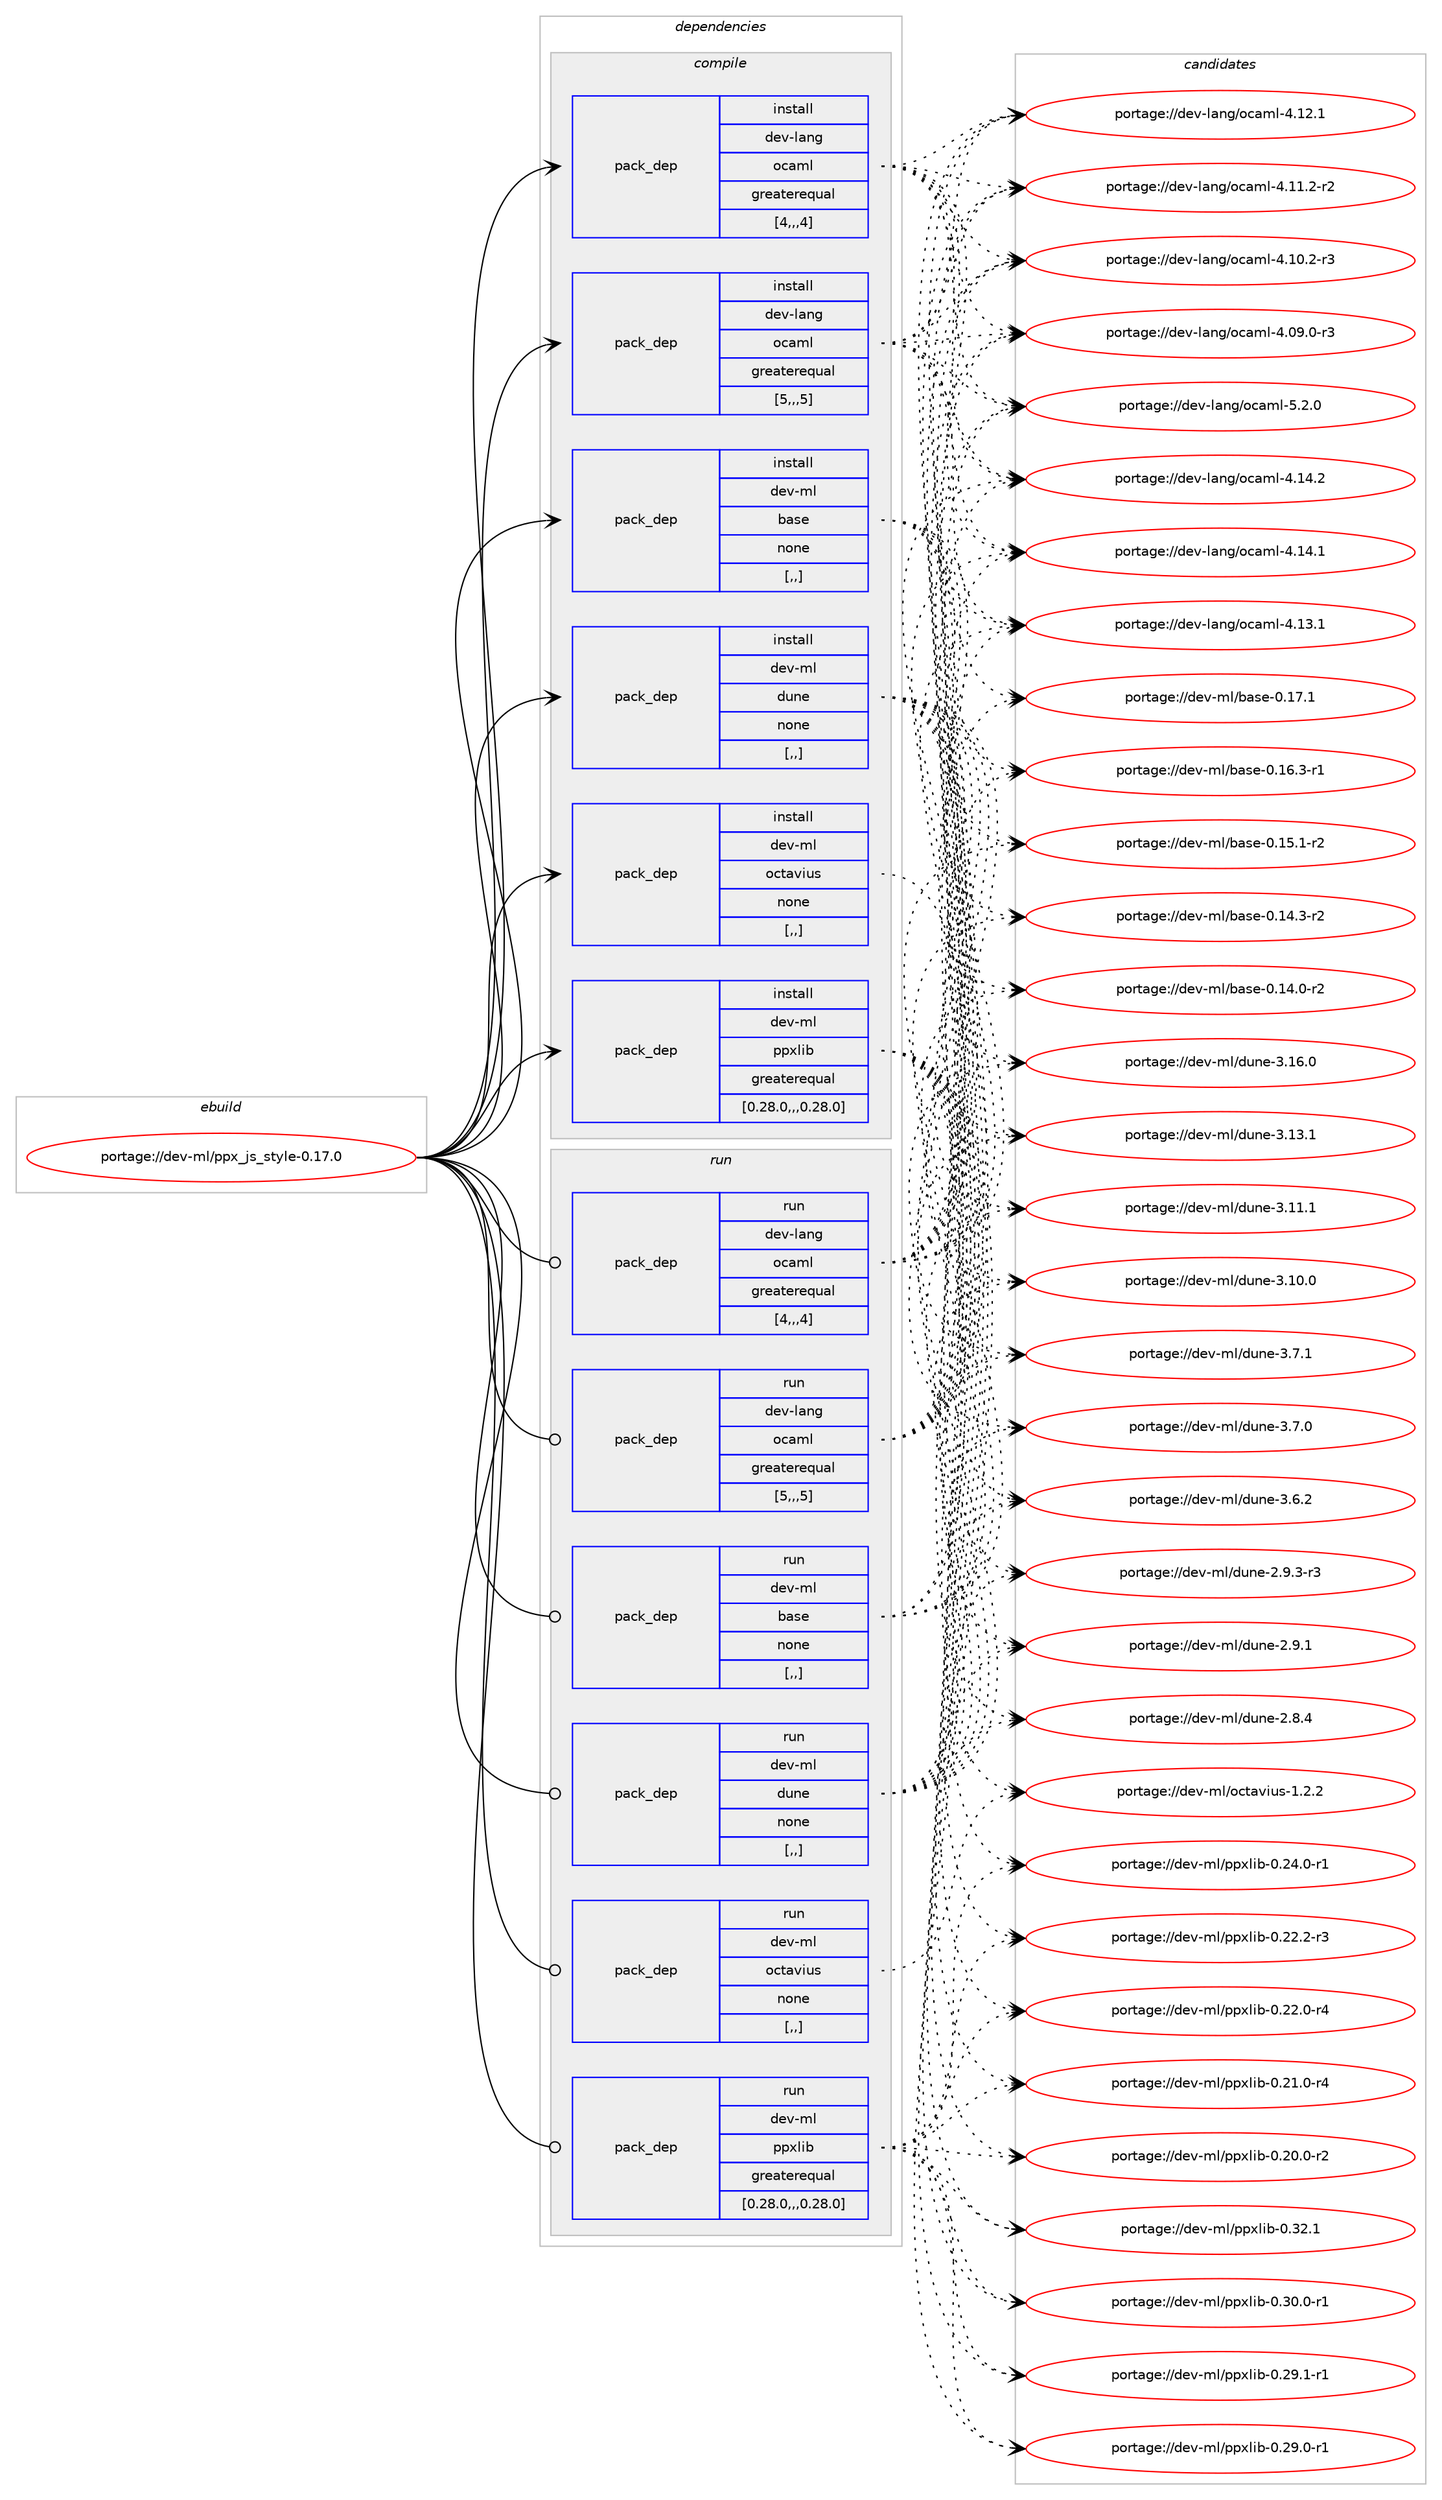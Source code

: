 digraph prolog {

# *************
# Graph options
# *************

newrank=true;
concentrate=true;
compound=true;
graph [rankdir=LR,fontname=Helvetica,fontsize=10,ranksep=1.5];#, ranksep=2.5, nodesep=0.2];
edge  [arrowhead=vee];
node  [fontname=Helvetica,fontsize=10];

# **********
# The ebuild
# **********

subgraph cluster_leftcol {
color=gray;
label=<<i>ebuild</i>>;
id [label="portage://dev-ml/ppx_js_style-0.17.0", color=red, width=4, href="../dev-ml/ppx_js_style-0.17.0.svg"];
}

# ****************
# The dependencies
# ****************

subgraph cluster_midcol {
color=gray;
label=<<i>dependencies</i>>;
subgraph cluster_compile {
fillcolor="#eeeeee";
style=filled;
label=<<i>compile</i>>;
subgraph pack92514 {
dependency123490 [label=<<TABLE BORDER="0" CELLBORDER="1" CELLSPACING="0" CELLPADDING="4" WIDTH="220"><TR><TD ROWSPAN="6" CELLPADDING="30">pack_dep</TD></TR><TR><TD WIDTH="110">install</TD></TR><TR><TD>dev-lang</TD></TR><TR><TD>ocaml</TD></TR><TR><TD>greaterequal</TD></TR><TR><TD>[4,,,4]</TD></TR></TABLE>>, shape=none, color=blue];
}
id:e -> dependency123490:w [weight=20,style="solid",arrowhead="vee"];
subgraph pack92515 {
dependency123491 [label=<<TABLE BORDER="0" CELLBORDER="1" CELLSPACING="0" CELLPADDING="4" WIDTH="220"><TR><TD ROWSPAN="6" CELLPADDING="30">pack_dep</TD></TR><TR><TD WIDTH="110">install</TD></TR><TR><TD>dev-lang</TD></TR><TR><TD>ocaml</TD></TR><TR><TD>greaterequal</TD></TR><TR><TD>[5,,,5]</TD></TR></TABLE>>, shape=none, color=blue];
}
id:e -> dependency123491:w [weight=20,style="solid",arrowhead="vee"];
subgraph pack92516 {
dependency123492 [label=<<TABLE BORDER="0" CELLBORDER="1" CELLSPACING="0" CELLPADDING="4" WIDTH="220"><TR><TD ROWSPAN="6" CELLPADDING="30">pack_dep</TD></TR><TR><TD WIDTH="110">install</TD></TR><TR><TD>dev-ml</TD></TR><TR><TD>base</TD></TR><TR><TD>none</TD></TR><TR><TD>[,,]</TD></TR></TABLE>>, shape=none, color=blue];
}
id:e -> dependency123492:w [weight=20,style="solid",arrowhead="vee"];
subgraph pack92517 {
dependency123493 [label=<<TABLE BORDER="0" CELLBORDER="1" CELLSPACING="0" CELLPADDING="4" WIDTH="220"><TR><TD ROWSPAN="6" CELLPADDING="30">pack_dep</TD></TR><TR><TD WIDTH="110">install</TD></TR><TR><TD>dev-ml</TD></TR><TR><TD>dune</TD></TR><TR><TD>none</TD></TR><TR><TD>[,,]</TD></TR></TABLE>>, shape=none, color=blue];
}
id:e -> dependency123493:w [weight=20,style="solid",arrowhead="vee"];
subgraph pack92518 {
dependency123494 [label=<<TABLE BORDER="0" CELLBORDER="1" CELLSPACING="0" CELLPADDING="4" WIDTH="220"><TR><TD ROWSPAN="6" CELLPADDING="30">pack_dep</TD></TR><TR><TD WIDTH="110">install</TD></TR><TR><TD>dev-ml</TD></TR><TR><TD>octavius</TD></TR><TR><TD>none</TD></TR><TR><TD>[,,]</TD></TR></TABLE>>, shape=none, color=blue];
}
id:e -> dependency123494:w [weight=20,style="solid",arrowhead="vee"];
subgraph pack92519 {
dependency123495 [label=<<TABLE BORDER="0" CELLBORDER="1" CELLSPACING="0" CELLPADDING="4" WIDTH="220"><TR><TD ROWSPAN="6" CELLPADDING="30">pack_dep</TD></TR><TR><TD WIDTH="110">install</TD></TR><TR><TD>dev-ml</TD></TR><TR><TD>ppxlib</TD></TR><TR><TD>greaterequal</TD></TR><TR><TD>[0.28.0,,,0.28.0]</TD></TR></TABLE>>, shape=none, color=blue];
}
id:e -> dependency123495:w [weight=20,style="solid",arrowhead="vee"];
}
subgraph cluster_compileandrun {
fillcolor="#eeeeee";
style=filled;
label=<<i>compile and run</i>>;
}
subgraph cluster_run {
fillcolor="#eeeeee";
style=filled;
label=<<i>run</i>>;
subgraph pack92520 {
dependency123496 [label=<<TABLE BORDER="0" CELLBORDER="1" CELLSPACING="0" CELLPADDING="4" WIDTH="220"><TR><TD ROWSPAN="6" CELLPADDING="30">pack_dep</TD></TR><TR><TD WIDTH="110">run</TD></TR><TR><TD>dev-lang</TD></TR><TR><TD>ocaml</TD></TR><TR><TD>greaterequal</TD></TR><TR><TD>[4,,,4]</TD></TR></TABLE>>, shape=none, color=blue];
}
id:e -> dependency123496:w [weight=20,style="solid",arrowhead="odot"];
subgraph pack92521 {
dependency123497 [label=<<TABLE BORDER="0" CELLBORDER="1" CELLSPACING="0" CELLPADDING="4" WIDTH="220"><TR><TD ROWSPAN="6" CELLPADDING="30">pack_dep</TD></TR><TR><TD WIDTH="110">run</TD></TR><TR><TD>dev-lang</TD></TR><TR><TD>ocaml</TD></TR><TR><TD>greaterequal</TD></TR><TR><TD>[5,,,5]</TD></TR></TABLE>>, shape=none, color=blue];
}
id:e -> dependency123497:w [weight=20,style="solid",arrowhead="odot"];
subgraph pack92522 {
dependency123498 [label=<<TABLE BORDER="0" CELLBORDER="1" CELLSPACING="0" CELLPADDING="4" WIDTH="220"><TR><TD ROWSPAN="6" CELLPADDING="30">pack_dep</TD></TR><TR><TD WIDTH="110">run</TD></TR><TR><TD>dev-ml</TD></TR><TR><TD>base</TD></TR><TR><TD>none</TD></TR><TR><TD>[,,]</TD></TR></TABLE>>, shape=none, color=blue];
}
id:e -> dependency123498:w [weight=20,style="solid",arrowhead="odot"];
subgraph pack92523 {
dependency123499 [label=<<TABLE BORDER="0" CELLBORDER="1" CELLSPACING="0" CELLPADDING="4" WIDTH="220"><TR><TD ROWSPAN="6" CELLPADDING="30">pack_dep</TD></TR><TR><TD WIDTH="110">run</TD></TR><TR><TD>dev-ml</TD></TR><TR><TD>dune</TD></TR><TR><TD>none</TD></TR><TR><TD>[,,]</TD></TR></TABLE>>, shape=none, color=blue];
}
id:e -> dependency123499:w [weight=20,style="solid",arrowhead="odot"];
subgraph pack92524 {
dependency123500 [label=<<TABLE BORDER="0" CELLBORDER="1" CELLSPACING="0" CELLPADDING="4" WIDTH="220"><TR><TD ROWSPAN="6" CELLPADDING="30">pack_dep</TD></TR><TR><TD WIDTH="110">run</TD></TR><TR><TD>dev-ml</TD></TR><TR><TD>octavius</TD></TR><TR><TD>none</TD></TR><TR><TD>[,,]</TD></TR></TABLE>>, shape=none, color=blue];
}
id:e -> dependency123500:w [weight=20,style="solid",arrowhead="odot"];
subgraph pack92525 {
dependency123501 [label=<<TABLE BORDER="0" CELLBORDER="1" CELLSPACING="0" CELLPADDING="4" WIDTH="220"><TR><TD ROWSPAN="6" CELLPADDING="30">pack_dep</TD></TR><TR><TD WIDTH="110">run</TD></TR><TR><TD>dev-ml</TD></TR><TR><TD>ppxlib</TD></TR><TR><TD>greaterequal</TD></TR><TR><TD>[0.28.0,,,0.28.0]</TD></TR></TABLE>>, shape=none, color=blue];
}
id:e -> dependency123501:w [weight=20,style="solid",arrowhead="odot"];
}
}

# **************
# The candidates
# **************

subgraph cluster_choices {
rank=same;
color=gray;
label=<<i>candidates</i>>;

subgraph choice92514 {
color=black;
nodesep=1;
choice1001011184510897110103471119997109108455346504648 [label="portage://dev-lang/ocaml-5.2.0", color=red, width=4,href="../dev-lang/ocaml-5.2.0.svg"];
choice100101118451089711010347111999710910845524649524650 [label="portage://dev-lang/ocaml-4.14.2", color=red, width=4,href="../dev-lang/ocaml-4.14.2.svg"];
choice100101118451089711010347111999710910845524649524649 [label="portage://dev-lang/ocaml-4.14.1", color=red, width=4,href="../dev-lang/ocaml-4.14.1.svg"];
choice100101118451089711010347111999710910845524649514649 [label="portage://dev-lang/ocaml-4.13.1", color=red, width=4,href="../dev-lang/ocaml-4.13.1.svg"];
choice100101118451089711010347111999710910845524649504649 [label="portage://dev-lang/ocaml-4.12.1", color=red, width=4,href="../dev-lang/ocaml-4.12.1.svg"];
choice1001011184510897110103471119997109108455246494946504511450 [label="portage://dev-lang/ocaml-4.11.2-r2", color=red, width=4,href="../dev-lang/ocaml-4.11.2-r2.svg"];
choice1001011184510897110103471119997109108455246494846504511451 [label="portage://dev-lang/ocaml-4.10.2-r3", color=red, width=4,href="../dev-lang/ocaml-4.10.2-r3.svg"];
choice1001011184510897110103471119997109108455246485746484511451 [label="portage://dev-lang/ocaml-4.09.0-r3", color=red, width=4,href="../dev-lang/ocaml-4.09.0-r3.svg"];
dependency123490:e -> choice1001011184510897110103471119997109108455346504648:w [style=dotted,weight="100"];
dependency123490:e -> choice100101118451089711010347111999710910845524649524650:w [style=dotted,weight="100"];
dependency123490:e -> choice100101118451089711010347111999710910845524649524649:w [style=dotted,weight="100"];
dependency123490:e -> choice100101118451089711010347111999710910845524649514649:w [style=dotted,weight="100"];
dependency123490:e -> choice100101118451089711010347111999710910845524649504649:w [style=dotted,weight="100"];
dependency123490:e -> choice1001011184510897110103471119997109108455246494946504511450:w [style=dotted,weight="100"];
dependency123490:e -> choice1001011184510897110103471119997109108455246494846504511451:w [style=dotted,weight="100"];
dependency123490:e -> choice1001011184510897110103471119997109108455246485746484511451:w [style=dotted,weight="100"];
}
subgraph choice92515 {
color=black;
nodesep=1;
choice1001011184510897110103471119997109108455346504648 [label="portage://dev-lang/ocaml-5.2.0", color=red, width=4,href="../dev-lang/ocaml-5.2.0.svg"];
choice100101118451089711010347111999710910845524649524650 [label="portage://dev-lang/ocaml-4.14.2", color=red, width=4,href="../dev-lang/ocaml-4.14.2.svg"];
choice100101118451089711010347111999710910845524649524649 [label="portage://dev-lang/ocaml-4.14.1", color=red, width=4,href="../dev-lang/ocaml-4.14.1.svg"];
choice100101118451089711010347111999710910845524649514649 [label="portage://dev-lang/ocaml-4.13.1", color=red, width=4,href="../dev-lang/ocaml-4.13.1.svg"];
choice100101118451089711010347111999710910845524649504649 [label="portage://dev-lang/ocaml-4.12.1", color=red, width=4,href="../dev-lang/ocaml-4.12.1.svg"];
choice1001011184510897110103471119997109108455246494946504511450 [label="portage://dev-lang/ocaml-4.11.2-r2", color=red, width=4,href="../dev-lang/ocaml-4.11.2-r2.svg"];
choice1001011184510897110103471119997109108455246494846504511451 [label="portage://dev-lang/ocaml-4.10.2-r3", color=red, width=4,href="../dev-lang/ocaml-4.10.2-r3.svg"];
choice1001011184510897110103471119997109108455246485746484511451 [label="portage://dev-lang/ocaml-4.09.0-r3", color=red, width=4,href="../dev-lang/ocaml-4.09.0-r3.svg"];
dependency123491:e -> choice1001011184510897110103471119997109108455346504648:w [style=dotted,weight="100"];
dependency123491:e -> choice100101118451089711010347111999710910845524649524650:w [style=dotted,weight="100"];
dependency123491:e -> choice100101118451089711010347111999710910845524649524649:w [style=dotted,weight="100"];
dependency123491:e -> choice100101118451089711010347111999710910845524649514649:w [style=dotted,weight="100"];
dependency123491:e -> choice100101118451089711010347111999710910845524649504649:w [style=dotted,weight="100"];
dependency123491:e -> choice1001011184510897110103471119997109108455246494946504511450:w [style=dotted,weight="100"];
dependency123491:e -> choice1001011184510897110103471119997109108455246494846504511451:w [style=dotted,weight="100"];
dependency123491:e -> choice1001011184510897110103471119997109108455246485746484511451:w [style=dotted,weight="100"];
}
subgraph choice92516 {
color=black;
nodesep=1;
choice1001011184510910847989711510145484649554649 [label="portage://dev-ml/base-0.17.1", color=red, width=4,href="../dev-ml/base-0.17.1.svg"];
choice10010111845109108479897115101454846495446514511449 [label="portage://dev-ml/base-0.16.3-r1", color=red, width=4,href="../dev-ml/base-0.16.3-r1.svg"];
choice10010111845109108479897115101454846495346494511450 [label="portage://dev-ml/base-0.15.1-r2", color=red, width=4,href="../dev-ml/base-0.15.1-r2.svg"];
choice10010111845109108479897115101454846495246514511450 [label="portage://dev-ml/base-0.14.3-r2", color=red, width=4,href="../dev-ml/base-0.14.3-r2.svg"];
choice10010111845109108479897115101454846495246484511450 [label="portage://dev-ml/base-0.14.0-r2", color=red, width=4,href="../dev-ml/base-0.14.0-r2.svg"];
dependency123492:e -> choice1001011184510910847989711510145484649554649:w [style=dotted,weight="100"];
dependency123492:e -> choice10010111845109108479897115101454846495446514511449:w [style=dotted,weight="100"];
dependency123492:e -> choice10010111845109108479897115101454846495346494511450:w [style=dotted,weight="100"];
dependency123492:e -> choice10010111845109108479897115101454846495246514511450:w [style=dotted,weight="100"];
dependency123492:e -> choice10010111845109108479897115101454846495246484511450:w [style=dotted,weight="100"];
}
subgraph choice92517 {
color=black;
nodesep=1;
choice100101118451091084710011711010145514649544648 [label="portage://dev-ml/dune-3.16.0", color=red, width=4,href="../dev-ml/dune-3.16.0.svg"];
choice100101118451091084710011711010145514649514649 [label="portage://dev-ml/dune-3.13.1", color=red, width=4,href="../dev-ml/dune-3.13.1.svg"];
choice100101118451091084710011711010145514649494649 [label="portage://dev-ml/dune-3.11.1", color=red, width=4,href="../dev-ml/dune-3.11.1.svg"];
choice100101118451091084710011711010145514649484648 [label="portage://dev-ml/dune-3.10.0", color=red, width=4,href="../dev-ml/dune-3.10.0.svg"];
choice1001011184510910847100117110101455146554649 [label="portage://dev-ml/dune-3.7.1", color=red, width=4,href="../dev-ml/dune-3.7.1.svg"];
choice1001011184510910847100117110101455146554648 [label="portage://dev-ml/dune-3.7.0", color=red, width=4,href="../dev-ml/dune-3.7.0.svg"];
choice1001011184510910847100117110101455146544650 [label="portage://dev-ml/dune-3.6.2", color=red, width=4,href="../dev-ml/dune-3.6.2.svg"];
choice10010111845109108471001171101014550465746514511451 [label="portage://dev-ml/dune-2.9.3-r3", color=red, width=4,href="../dev-ml/dune-2.9.3-r3.svg"];
choice1001011184510910847100117110101455046574649 [label="portage://dev-ml/dune-2.9.1", color=red, width=4,href="../dev-ml/dune-2.9.1.svg"];
choice1001011184510910847100117110101455046564652 [label="portage://dev-ml/dune-2.8.4", color=red, width=4,href="../dev-ml/dune-2.8.4.svg"];
dependency123493:e -> choice100101118451091084710011711010145514649544648:w [style=dotted,weight="100"];
dependency123493:e -> choice100101118451091084710011711010145514649514649:w [style=dotted,weight="100"];
dependency123493:e -> choice100101118451091084710011711010145514649494649:w [style=dotted,weight="100"];
dependency123493:e -> choice100101118451091084710011711010145514649484648:w [style=dotted,weight="100"];
dependency123493:e -> choice1001011184510910847100117110101455146554649:w [style=dotted,weight="100"];
dependency123493:e -> choice1001011184510910847100117110101455146554648:w [style=dotted,weight="100"];
dependency123493:e -> choice1001011184510910847100117110101455146544650:w [style=dotted,weight="100"];
dependency123493:e -> choice10010111845109108471001171101014550465746514511451:w [style=dotted,weight="100"];
dependency123493:e -> choice1001011184510910847100117110101455046574649:w [style=dotted,weight="100"];
dependency123493:e -> choice1001011184510910847100117110101455046564652:w [style=dotted,weight="100"];
}
subgraph choice92518 {
color=black;
nodesep=1;
choice10010111845109108471119911697118105117115454946504650 [label="portage://dev-ml/octavius-1.2.2", color=red, width=4,href="../dev-ml/octavius-1.2.2.svg"];
dependency123494:e -> choice10010111845109108471119911697118105117115454946504650:w [style=dotted,weight="100"];
}
subgraph choice92519 {
color=black;
nodesep=1;
choice10010111845109108471121121201081059845484651504649 [label="portage://dev-ml/ppxlib-0.32.1", color=red, width=4,href="../dev-ml/ppxlib-0.32.1.svg"];
choice100101118451091084711211212010810598454846514846484511449 [label="portage://dev-ml/ppxlib-0.30.0-r1", color=red, width=4,href="../dev-ml/ppxlib-0.30.0-r1.svg"];
choice100101118451091084711211212010810598454846505746494511449 [label="portage://dev-ml/ppxlib-0.29.1-r1", color=red, width=4,href="../dev-ml/ppxlib-0.29.1-r1.svg"];
choice100101118451091084711211212010810598454846505746484511449 [label="portage://dev-ml/ppxlib-0.29.0-r1", color=red, width=4,href="../dev-ml/ppxlib-0.29.0-r1.svg"];
choice100101118451091084711211212010810598454846505246484511449 [label="portage://dev-ml/ppxlib-0.24.0-r1", color=red, width=4,href="../dev-ml/ppxlib-0.24.0-r1.svg"];
choice100101118451091084711211212010810598454846505046504511451 [label="portage://dev-ml/ppxlib-0.22.2-r3", color=red, width=4,href="../dev-ml/ppxlib-0.22.2-r3.svg"];
choice100101118451091084711211212010810598454846505046484511452 [label="portage://dev-ml/ppxlib-0.22.0-r4", color=red, width=4,href="../dev-ml/ppxlib-0.22.0-r4.svg"];
choice100101118451091084711211212010810598454846504946484511452 [label="portage://dev-ml/ppxlib-0.21.0-r4", color=red, width=4,href="../dev-ml/ppxlib-0.21.0-r4.svg"];
choice100101118451091084711211212010810598454846504846484511450 [label="portage://dev-ml/ppxlib-0.20.0-r2", color=red, width=4,href="../dev-ml/ppxlib-0.20.0-r2.svg"];
dependency123495:e -> choice10010111845109108471121121201081059845484651504649:w [style=dotted,weight="100"];
dependency123495:e -> choice100101118451091084711211212010810598454846514846484511449:w [style=dotted,weight="100"];
dependency123495:e -> choice100101118451091084711211212010810598454846505746494511449:w [style=dotted,weight="100"];
dependency123495:e -> choice100101118451091084711211212010810598454846505746484511449:w [style=dotted,weight="100"];
dependency123495:e -> choice100101118451091084711211212010810598454846505246484511449:w [style=dotted,weight="100"];
dependency123495:e -> choice100101118451091084711211212010810598454846505046504511451:w [style=dotted,weight="100"];
dependency123495:e -> choice100101118451091084711211212010810598454846505046484511452:w [style=dotted,weight="100"];
dependency123495:e -> choice100101118451091084711211212010810598454846504946484511452:w [style=dotted,weight="100"];
dependency123495:e -> choice100101118451091084711211212010810598454846504846484511450:w [style=dotted,weight="100"];
}
subgraph choice92520 {
color=black;
nodesep=1;
choice1001011184510897110103471119997109108455346504648 [label="portage://dev-lang/ocaml-5.2.0", color=red, width=4,href="../dev-lang/ocaml-5.2.0.svg"];
choice100101118451089711010347111999710910845524649524650 [label="portage://dev-lang/ocaml-4.14.2", color=red, width=4,href="../dev-lang/ocaml-4.14.2.svg"];
choice100101118451089711010347111999710910845524649524649 [label="portage://dev-lang/ocaml-4.14.1", color=red, width=4,href="../dev-lang/ocaml-4.14.1.svg"];
choice100101118451089711010347111999710910845524649514649 [label="portage://dev-lang/ocaml-4.13.1", color=red, width=4,href="../dev-lang/ocaml-4.13.1.svg"];
choice100101118451089711010347111999710910845524649504649 [label="portage://dev-lang/ocaml-4.12.1", color=red, width=4,href="../dev-lang/ocaml-4.12.1.svg"];
choice1001011184510897110103471119997109108455246494946504511450 [label="portage://dev-lang/ocaml-4.11.2-r2", color=red, width=4,href="../dev-lang/ocaml-4.11.2-r2.svg"];
choice1001011184510897110103471119997109108455246494846504511451 [label="portage://dev-lang/ocaml-4.10.2-r3", color=red, width=4,href="../dev-lang/ocaml-4.10.2-r3.svg"];
choice1001011184510897110103471119997109108455246485746484511451 [label="portage://dev-lang/ocaml-4.09.0-r3", color=red, width=4,href="../dev-lang/ocaml-4.09.0-r3.svg"];
dependency123496:e -> choice1001011184510897110103471119997109108455346504648:w [style=dotted,weight="100"];
dependency123496:e -> choice100101118451089711010347111999710910845524649524650:w [style=dotted,weight="100"];
dependency123496:e -> choice100101118451089711010347111999710910845524649524649:w [style=dotted,weight="100"];
dependency123496:e -> choice100101118451089711010347111999710910845524649514649:w [style=dotted,weight="100"];
dependency123496:e -> choice100101118451089711010347111999710910845524649504649:w [style=dotted,weight="100"];
dependency123496:e -> choice1001011184510897110103471119997109108455246494946504511450:w [style=dotted,weight="100"];
dependency123496:e -> choice1001011184510897110103471119997109108455246494846504511451:w [style=dotted,weight="100"];
dependency123496:e -> choice1001011184510897110103471119997109108455246485746484511451:w [style=dotted,weight="100"];
}
subgraph choice92521 {
color=black;
nodesep=1;
choice1001011184510897110103471119997109108455346504648 [label="portage://dev-lang/ocaml-5.2.0", color=red, width=4,href="../dev-lang/ocaml-5.2.0.svg"];
choice100101118451089711010347111999710910845524649524650 [label="portage://dev-lang/ocaml-4.14.2", color=red, width=4,href="../dev-lang/ocaml-4.14.2.svg"];
choice100101118451089711010347111999710910845524649524649 [label="portage://dev-lang/ocaml-4.14.1", color=red, width=4,href="../dev-lang/ocaml-4.14.1.svg"];
choice100101118451089711010347111999710910845524649514649 [label="portage://dev-lang/ocaml-4.13.1", color=red, width=4,href="../dev-lang/ocaml-4.13.1.svg"];
choice100101118451089711010347111999710910845524649504649 [label="portage://dev-lang/ocaml-4.12.1", color=red, width=4,href="../dev-lang/ocaml-4.12.1.svg"];
choice1001011184510897110103471119997109108455246494946504511450 [label="portage://dev-lang/ocaml-4.11.2-r2", color=red, width=4,href="../dev-lang/ocaml-4.11.2-r2.svg"];
choice1001011184510897110103471119997109108455246494846504511451 [label="portage://dev-lang/ocaml-4.10.2-r3", color=red, width=4,href="../dev-lang/ocaml-4.10.2-r3.svg"];
choice1001011184510897110103471119997109108455246485746484511451 [label="portage://dev-lang/ocaml-4.09.0-r3", color=red, width=4,href="../dev-lang/ocaml-4.09.0-r3.svg"];
dependency123497:e -> choice1001011184510897110103471119997109108455346504648:w [style=dotted,weight="100"];
dependency123497:e -> choice100101118451089711010347111999710910845524649524650:w [style=dotted,weight="100"];
dependency123497:e -> choice100101118451089711010347111999710910845524649524649:w [style=dotted,weight="100"];
dependency123497:e -> choice100101118451089711010347111999710910845524649514649:w [style=dotted,weight="100"];
dependency123497:e -> choice100101118451089711010347111999710910845524649504649:w [style=dotted,weight="100"];
dependency123497:e -> choice1001011184510897110103471119997109108455246494946504511450:w [style=dotted,weight="100"];
dependency123497:e -> choice1001011184510897110103471119997109108455246494846504511451:w [style=dotted,weight="100"];
dependency123497:e -> choice1001011184510897110103471119997109108455246485746484511451:w [style=dotted,weight="100"];
}
subgraph choice92522 {
color=black;
nodesep=1;
choice1001011184510910847989711510145484649554649 [label="portage://dev-ml/base-0.17.1", color=red, width=4,href="../dev-ml/base-0.17.1.svg"];
choice10010111845109108479897115101454846495446514511449 [label="portage://dev-ml/base-0.16.3-r1", color=red, width=4,href="../dev-ml/base-0.16.3-r1.svg"];
choice10010111845109108479897115101454846495346494511450 [label="portage://dev-ml/base-0.15.1-r2", color=red, width=4,href="../dev-ml/base-0.15.1-r2.svg"];
choice10010111845109108479897115101454846495246514511450 [label="portage://dev-ml/base-0.14.3-r2", color=red, width=4,href="../dev-ml/base-0.14.3-r2.svg"];
choice10010111845109108479897115101454846495246484511450 [label="portage://dev-ml/base-0.14.0-r2", color=red, width=4,href="../dev-ml/base-0.14.0-r2.svg"];
dependency123498:e -> choice1001011184510910847989711510145484649554649:w [style=dotted,weight="100"];
dependency123498:e -> choice10010111845109108479897115101454846495446514511449:w [style=dotted,weight="100"];
dependency123498:e -> choice10010111845109108479897115101454846495346494511450:w [style=dotted,weight="100"];
dependency123498:e -> choice10010111845109108479897115101454846495246514511450:w [style=dotted,weight="100"];
dependency123498:e -> choice10010111845109108479897115101454846495246484511450:w [style=dotted,weight="100"];
}
subgraph choice92523 {
color=black;
nodesep=1;
choice100101118451091084710011711010145514649544648 [label="portage://dev-ml/dune-3.16.0", color=red, width=4,href="../dev-ml/dune-3.16.0.svg"];
choice100101118451091084710011711010145514649514649 [label="portage://dev-ml/dune-3.13.1", color=red, width=4,href="../dev-ml/dune-3.13.1.svg"];
choice100101118451091084710011711010145514649494649 [label="portage://dev-ml/dune-3.11.1", color=red, width=4,href="../dev-ml/dune-3.11.1.svg"];
choice100101118451091084710011711010145514649484648 [label="portage://dev-ml/dune-3.10.0", color=red, width=4,href="../dev-ml/dune-3.10.0.svg"];
choice1001011184510910847100117110101455146554649 [label="portage://dev-ml/dune-3.7.1", color=red, width=4,href="../dev-ml/dune-3.7.1.svg"];
choice1001011184510910847100117110101455146554648 [label="portage://dev-ml/dune-3.7.0", color=red, width=4,href="../dev-ml/dune-3.7.0.svg"];
choice1001011184510910847100117110101455146544650 [label="portage://dev-ml/dune-3.6.2", color=red, width=4,href="../dev-ml/dune-3.6.2.svg"];
choice10010111845109108471001171101014550465746514511451 [label="portage://dev-ml/dune-2.9.3-r3", color=red, width=4,href="../dev-ml/dune-2.9.3-r3.svg"];
choice1001011184510910847100117110101455046574649 [label="portage://dev-ml/dune-2.9.1", color=red, width=4,href="../dev-ml/dune-2.9.1.svg"];
choice1001011184510910847100117110101455046564652 [label="portage://dev-ml/dune-2.8.4", color=red, width=4,href="../dev-ml/dune-2.8.4.svg"];
dependency123499:e -> choice100101118451091084710011711010145514649544648:w [style=dotted,weight="100"];
dependency123499:e -> choice100101118451091084710011711010145514649514649:w [style=dotted,weight="100"];
dependency123499:e -> choice100101118451091084710011711010145514649494649:w [style=dotted,weight="100"];
dependency123499:e -> choice100101118451091084710011711010145514649484648:w [style=dotted,weight="100"];
dependency123499:e -> choice1001011184510910847100117110101455146554649:w [style=dotted,weight="100"];
dependency123499:e -> choice1001011184510910847100117110101455146554648:w [style=dotted,weight="100"];
dependency123499:e -> choice1001011184510910847100117110101455146544650:w [style=dotted,weight="100"];
dependency123499:e -> choice10010111845109108471001171101014550465746514511451:w [style=dotted,weight="100"];
dependency123499:e -> choice1001011184510910847100117110101455046574649:w [style=dotted,weight="100"];
dependency123499:e -> choice1001011184510910847100117110101455046564652:w [style=dotted,weight="100"];
}
subgraph choice92524 {
color=black;
nodesep=1;
choice10010111845109108471119911697118105117115454946504650 [label="portage://dev-ml/octavius-1.2.2", color=red, width=4,href="../dev-ml/octavius-1.2.2.svg"];
dependency123500:e -> choice10010111845109108471119911697118105117115454946504650:w [style=dotted,weight="100"];
}
subgraph choice92525 {
color=black;
nodesep=1;
choice10010111845109108471121121201081059845484651504649 [label="portage://dev-ml/ppxlib-0.32.1", color=red, width=4,href="../dev-ml/ppxlib-0.32.1.svg"];
choice100101118451091084711211212010810598454846514846484511449 [label="portage://dev-ml/ppxlib-0.30.0-r1", color=red, width=4,href="../dev-ml/ppxlib-0.30.0-r1.svg"];
choice100101118451091084711211212010810598454846505746494511449 [label="portage://dev-ml/ppxlib-0.29.1-r1", color=red, width=4,href="../dev-ml/ppxlib-0.29.1-r1.svg"];
choice100101118451091084711211212010810598454846505746484511449 [label="portage://dev-ml/ppxlib-0.29.0-r1", color=red, width=4,href="../dev-ml/ppxlib-0.29.0-r1.svg"];
choice100101118451091084711211212010810598454846505246484511449 [label="portage://dev-ml/ppxlib-0.24.0-r1", color=red, width=4,href="../dev-ml/ppxlib-0.24.0-r1.svg"];
choice100101118451091084711211212010810598454846505046504511451 [label="portage://dev-ml/ppxlib-0.22.2-r3", color=red, width=4,href="../dev-ml/ppxlib-0.22.2-r3.svg"];
choice100101118451091084711211212010810598454846505046484511452 [label="portage://dev-ml/ppxlib-0.22.0-r4", color=red, width=4,href="../dev-ml/ppxlib-0.22.0-r4.svg"];
choice100101118451091084711211212010810598454846504946484511452 [label="portage://dev-ml/ppxlib-0.21.0-r4", color=red, width=4,href="../dev-ml/ppxlib-0.21.0-r4.svg"];
choice100101118451091084711211212010810598454846504846484511450 [label="portage://dev-ml/ppxlib-0.20.0-r2", color=red, width=4,href="../dev-ml/ppxlib-0.20.0-r2.svg"];
dependency123501:e -> choice10010111845109108471121121201081059845484651504649:w [style=dotted,weight="100"];
dependency123501:e -> choice100101118451091084711211212010810598454846514846484511449:w [style=dotted,weight="100"];
dependency123501:e -> choice100101118451091084711211212010810598454846505746494511449:w [style=dotted,weight="100"];
dependency123501:e -> choice100101118451091084711211212010810598454846505746484511449:w [style=dotted,weight="100"];
dependency123501:e -> choice100101118451091084711211212010810598454846505246484511449:w [style=dotted,weight="100"];
dependency123501:e -> choice100101118451091084711211212010810598454846505046504511451:w [style=dotted,weight="100"];
dependency123501:e -> choice100101118451091084711211212010810598454846505046484511452:w [style=dotted,weight="100"];
dependency123501:e -> choice100101118451091084711211212010810598454846504946484511452:w [style=dotted,weight="100"];
dependency123501:e -> choice100101118451091084711211212010810598454846504846484511450:w [style=dotted,weight="100"];
}
}

}
